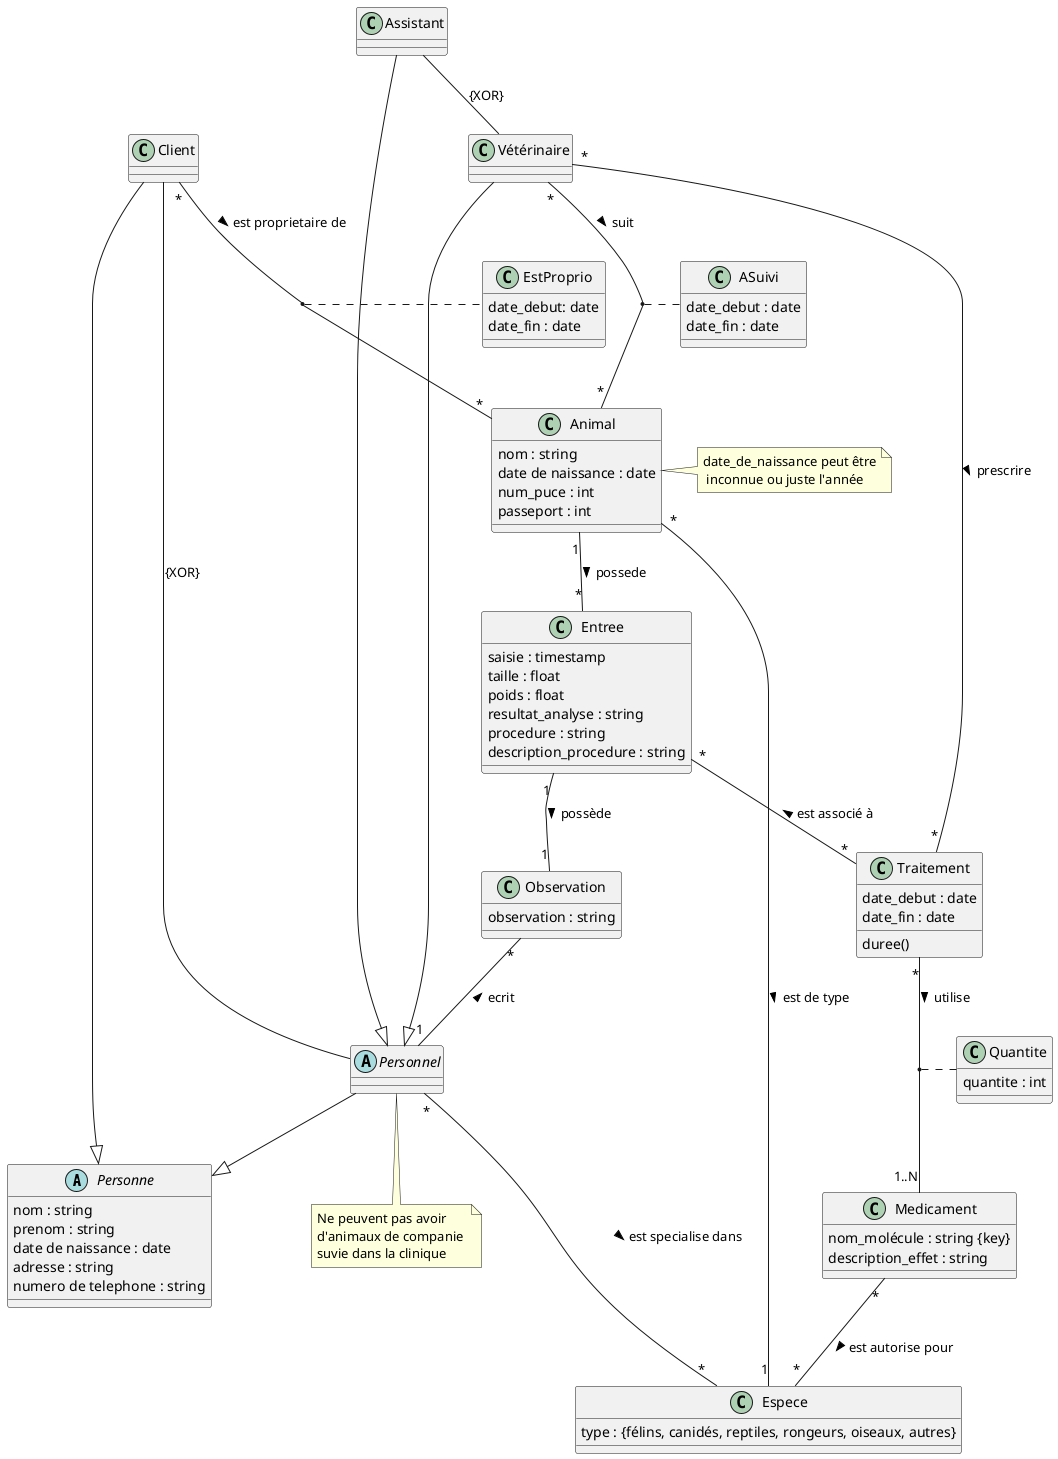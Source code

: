 @startuml
abstract class Personne
' Faire une clé artificielle
    Personne : nom : string
    Personne : prenom : string
    Personne : date de naissance : date
    Personne : adresse : string
    Personne : numero de telephone : string


class Client


abstract class Personnel
    

note bottom of Personnel
Ne peuvent pas avoir 
d'animaux de companie 
suvie dans la clinique
end note


class Espece
Espece : type : {félins, canidés, reptiles, rongeurs, oiseaux, autres} 


class Animal
' Faire une clé artificelle 
Animal : nom : string
Animal : date de naissance : date
' #TODO Attention peut être juste année ou inconnu
Animal : num_puce : int
Animal : passeport : int
' num_puce et passeport peuvent être null

note right of Animal
date_de_naissance peut être
 inconnue ou juste l'année 
end note

class Medicament
Medicament : nom_molécule : string {key}
Medicament : description_effet : string


class Entree
Entree : saisie : timestamp
Entree : taille : float
Entree : poids : float
Entree : resultat_analyse : string
' Entree : observation : string
' Entree : véto_observation : string
Entree : procedure : string
Entree : description_procedure : string


class Observation
Observation : observation : string

class Quantite
Quantite : quantite : int

class Traitement
Traitement : date_debut : date
Traitement : date_fin : date
Traitement : duree()

' note bottom of Traitement
' Seul le vétérinaire peut prescrire un traitement
' end note

class Vétérinaire

class Assistant

class EstProprio {

date_debut: date
date_fin : date

}

' note right of EstProprio
' date_debut ne peut pas être NULL
' date_fin peut être NULL 
' end note

class ASuivi {

date_debut : date
date_fin : date

}

' note right of ASuivi
' date_debut ne peut pas être NULL
' date_fin peut être NULL 
' end note



Medicament "*" -- "*" Espece : est autorise pour >
Client "*" -- "*" Animal : est proprietaire de >
(Client, Animal) .. EstProprio
Personnel "*" -- "*" Espece : est specialise dans > 
Vétérinaire "*" -- "*" Traitement : prescrire >
Vétérinaire "*" -- "*" Animal : suit >
(Vétérinaire, Animal) .. ASuivi
Traitement "*" -- "1..N" Medicament : utilise >
(Traitement, Medicament) .. Quantite
Animal "*" - "1" Espece : est de type >
Animal "1" -- "*" Entree : possede >
Entree "*" -- "*" Traitement : est associé à <
Vétérinaire --|> Personnel
Assistant --|> Personnel
Entree "1" -- "1" Observation : possède >
Observation "*" -- "1" Personnel : ecrit <

'Animaux_domestiques --|> Espece

Client -- Personnel : {XOR}
Assistant -- Vétérinaire : {XOR}
Personnel--|> Personne 
Client --|> Personne
@enduml

